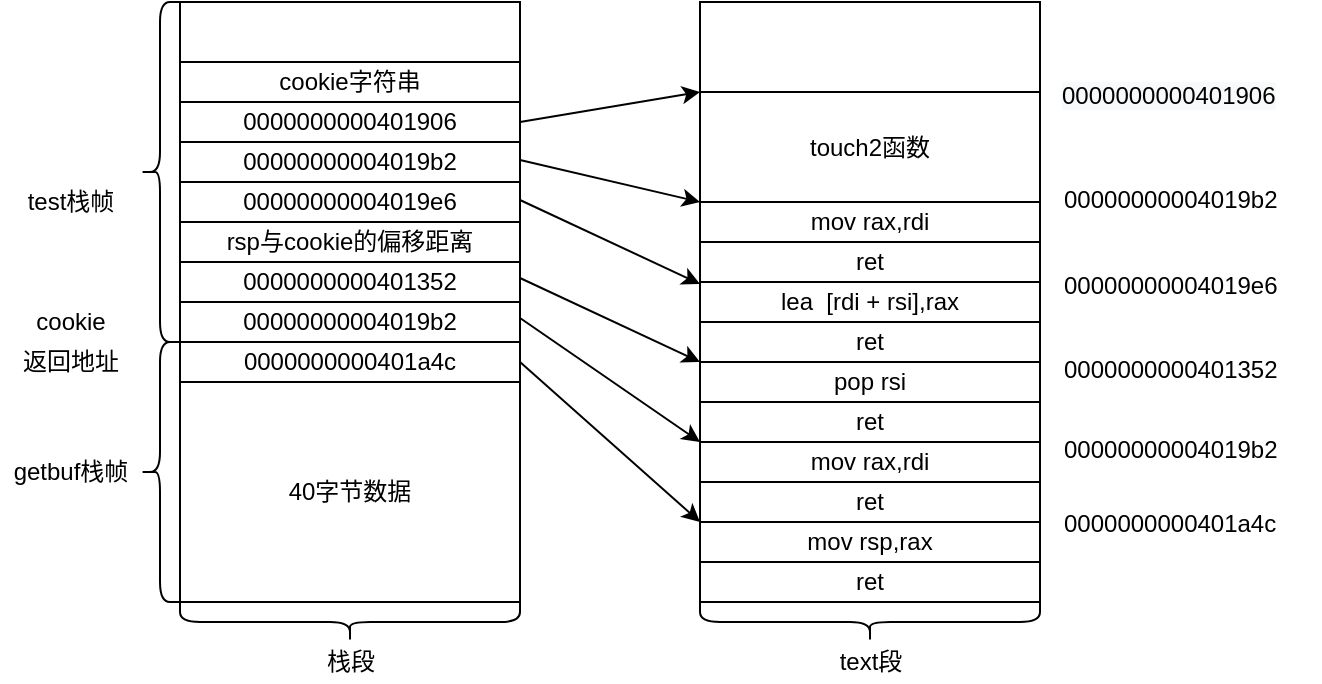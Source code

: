 <mxfile version="15.9.6" type="github">
  <diagram id="M975OOxp2nYAE57-lVFQ" name="第 1 页">
    <mxGraphModel dx="1138" dy="606" grid="1" gridSize="10" guides="1" tooltips="1" connect="1" arrows="1" fold="1" page="1" pageScale="1" pageWidth="827" pageHeight="1169" math="0" shadow="0">
      <root>
        <mxCell id="0" />
        <mxCell id="1" parent="0" />
        <mxCell id="OO_ZD5q1rNDD2_6Hrn7g-1" value="40字节数据" style="rounded=0;whiteSpace=wrap;html=1;" parent="1" vertex="1">
          <mxGeometry x="220" y="340" width="170" height="110" as="geometry" />
        </mxCell>
        <mxCell id="OO_ZD5q1rNDD2_6Hrn7g-2" value="" style="shape=curlyBracket;whiteSpace=wrap;html=1;rounded=1;" parent="1" vertex="1">
          <mxGeometry x="200" y="320" width="20" height="130" as="geometry" />
        </mxCell>
        <mxCell id="OO_ZD5q1rNDD2_6Hrn7g-3" value="getbuf栈帧" style="text;html=1;align=center;verticalAlign=middle;resizable=0;points=[];autosize=1;strokeColor=none;fillColor=none;" parent="1" vertex="1">
          <mxGeometry x="130" y="375" width="70" height="20" as="geometry" />
        </mxCell>
        <mxCell id="OO_ZD5q1rNDD2_6Hrn7g-4" value="" style="rounded=0;whiteSpace=wrap;html=1;" parent="1" vertex="1">
          <mxGeometry x="220" y="150" width="170" height="190" as="geometry" />
        </mxCell>
        <mxCell id="OO_ZD5q1rNDD2_6Hrn7g-5" value="" style="shape=curlyBracket;whiteSpace=wrap;html=1;rounded=1;" parent="1" vertex="1">
          <mxGeometry x="200" y="150" width="20" height="170" as="geometry" />
        </mxCell>
        <mxCell id="OO_ZD5q1rNDD2_6Hrn7g-6" value="test栈帧" style="text;html=1;align=center;verticalAlign=middle;resizable=0;points=[];autosize=1;strokeColor=none;fillColor=none;" parent="1" vertex="1">
          <mxGeometry x="135" y="240" width="60" height="20" as="geometry" />
        </mxCell>
        <mxCell id="OO_ZD5q1rNDD2_6Hrn7g-7" value="0000000000401a4c" style="rounded=0;whiteSpace=wrap;html=1;" parent="1" vertex="1">
          <mxGeometry x="220" y="320" width="170" height="20" as="geometry" />
        </mxCell>
        <mxCell id="OO_ZD5q1rNDD2_6Hrn7g-8" value="" style="shape=curlyBracket;whiteSpace=wrap;html=1;rounded=1;rotation=-90;" parent="1" vertex="1">
          <mxGeometry x="295" y="375" width="20" height="170" as="geometry" />
        </mxCell>
        <mxCell id="OO_ZD5q1rNDD2_6Hrn7g-9" value="栈段" style="text;html=1;align=center;verticalAlign=middle;resizable=0;points=[];autosize=1;strokeColor=none;fillColor=none;" parent="1" vertex="1">
          <mxGeometry x="285" y="470" width="40" height="20" as="geometry" />
        </mxCell>
        <mxCell id="OO_ZD5q1rNDD2_6Hrn7g-10" value="" style="rounded=0;whiteSpace=wrap;html=1;" parent="1" vertex="1">
          <mxGeometry x="480" y="150" width="170" height="300" as="geometry" />
        </mxCell>
        <mxCell id="OO_ZD5q1rNDD2_6Hrn7g-11" value="" style="shape=curlyBracket;whiteSpace=wrap;html=1;rounded=1;rotation=-90;" parent="1" vertex="1">
          <mxGeometry x="555" y="375" width="20" height="170" as="geometry" />
        </mxCell>
        <mxCell id="OO_ZD5q1rNDD2_6Hrn7g-12" value="text段" style="text;html=1;align=center;verticalAlign=middle;resizable=0;points=[];autosize=1;strokeColor=none;fillColor=none;" parent="1" vertex="1">
          <mxGeometry x="540" y="470" width="50" height="20" as="geometry" />
        </mxCell>
        <mxCell id="OO_ZD5q1rNDD2_6Hrn7g-13" value="mov rsp,rax" style="rounded=0;whiteSpace=wrap;html=1;" parent="1" vertex="1">
          <mxGeometry x="480" y="410" width="170" height="20" as="geometry" />
        </mxCell>
        <mxCell id="OO_ZD5q1rNDD2_6Hrn7g-14" value="&lt;span style=&quot;text-align: center&quot;&gt;0000000000401a4c&lt;/span&gt;" style="text;whiteSpace=wrap;html=1;" parent="1" vertex="1">
          <mxGeometry x="660" y="397" width="130" height="25" as="geometry" />
        </mxCell>
        <mxCell id="OO_ZD5q1rNDD2_6Hrn7g-15" value="rsp与cookie的偏移距离" style="rounded=0;whiteSpace=wrap;html=1;" parent="1" vertex="1">
          <mxGeometry x="220" y="260" width="170" height="20" as="geometry" />
        </mxCell>
        <mxCell id="OO_ZD5q1rNDD2_6Hrn7g-16" value="0000000000401352" style="text;whiteSpace=wrap;html=1;" parent="1" vertex="1">
          <mxGeometry x="660" y="320" width="130" height="30" as="geometry" />
        </mxCell>
        <mxCell id="OO_ZD5q1rNDD2_6Hrn7g-17" value="touch2函数" style="rounded=0;whiteSpace=wrap;html=1;" parent="1" vertex="1">
          <mxGeometry x="480" y="195" width="170" height="55" as="geometry" />
        </mxCell>
        <mxCell id="OO_ZD5q1rNDD2_6Hrn7g-18" value="" style="endArrow=classic;html=1;rounded=0;exitX=1;exitY=0.5;exitDx=0;exitDy=0;entryX=0;entryY=0;entryDx=0;entryDy=0;" parent="1" source="OO_ZD5q1rNDD2_6Hrn7g-7" target="OO_ZD5q1rNDD2_6Hrn7g-13" edge="1">
          <mxGeometry width="50" height="50" relative="1" as="geometry">
            <mxPoint x="420" y="337.5" as="sourcePoint" />
            <mxPoint x="480" y="405" as="targetPoint" />
          </mxGeometry>
        </mxCell>
        <mxCell id="OO_ZD5q1rNDD2_6Hrn7g-20" value="返回地址" style="text;html=1;align=center;verticalAlign=middle;resizable=0;points=[];autosize=1;strokeColor=none;fillColor=none;" parent="1" vertex="1">
          <mxGeometry x="135" y="320" width="60" height="20" as="geometry" />
        </mxCell>
        <mxCell id="OO_ZD5q1rNDD2_6Hrn7g-21" value="ret" style="rounded=0;whiteSpace=wrap;html=1;" parent="1" vertex="1">
          <mxGeometry x="480" y="430" width="170" height="20" as="geometry" />
        </mxCell>
        <mxCell id="OO_ZD5q1rNDD2_6Hrn7g-22" value="&lt;span style=&quot;text-align: left&quot;&gt;00000000004019b2&lt;/span&gt;" style="rounded=0;whiteSpace=wrap;html=1;" parent="1" vertex="1">
          <mxGeometry x="220" y="300" width="170" height="20" as="geometry" />
        </mxCell>
        <mxCell id="OO_ZD5q1rNDD2_6Hrn7g-23" value="cookie" style="text;html=1;align=center;verticalAlign=middle;resizable=0;points=[];autosize=1;strokeColor=none;fillColor=none;" parent="1" vertex="1">
          <mxGeometry x="140" y="300" width="50" height="20" as="geometry" />
        </mxCell>
        <mxCell id="OO_ZD5q1rNDD2_6Hrn7g-24" value="lea &amp;nbsp;[rdi + rsi],rax" style="rounded=0;whiteSpace=wrap;html=1;" parent="1" vertex="1">
          <mxGeometry x="480" y="290" width="170" height="20" as="geometry" />
        </mxCell>
        <mxCell id="OO_ZD5q1rNDD2_6Hrn7g-25" value="ret" style="rounded=0;whiteSpace=wrap;html=1;" parent="1" vertex="1">
          <mxGeometry x="480" y="310" width="170" height="20" as="geometry" />
        </mxCell>
        <mxCell id="OO_ZD5q1rNDD2_6Hrn7g-26" value="00000000004019e6" style="text;whiteSpace=wrap;html=1;" parent="1" vertex="1">
          <mxGeometry x="660" y="278" width="130" height="30" as="geometry" />
        </mxCell>
        <mxCell id="OO_ZD5q1rNDD2_6Hrn7g-27" value="pop rsi" style="rounded=0;whiteSpace=wrap;html=1;" parent="1" vertex="1">
          <mxGeometry x="480" y="330" width="170" height="20" as="geometry" />
        </mxCell>
        <mxCell id="OO_ZD5q1rNDD2_6Hrn7g-28" value="ret" style="rounded=0;whiteSpace=wrap;html=1;" parent="1" vertex="1">
          <mxGeometry x="480" y="350" width="170" height="20" as="geometry" />
        </mxCell>
        <mxCell id="OO_ZD5q1rNDD2_6Hrn7g-31" value="mov rax,rdi" style="rounded=0;whiteSpace=wrap;html=1;" parent="1" vertex="1">
          <mxGeometry x="480" y="370" width="170" height="20" as="geometry" />
        </mxCell>
        <mxCell id="OO_ZD5q1rNDD2_6Hrn7g-32" value="ret" style="rounded=0;whiteSpace=wrap;html=1;" parent="1" vertex="1">
          <mxGeometry x="480" y="390" width="170" height="20" as="geometry" />
        </mxCell>
        <mxCell id="OO_ZD5q1rNDD2_6Hrn7g-33" value="00000000004019b2" style="text;whiteSpace=wrap;html=1;" parent="1" vertex="1">
          <mxGeometry x="660" y="360" width="130" height="30" as="geometry" />
        </mxCell>
        <mxCell id="OO_ZD5q1rNDD2_6Hrn7g-34" value="mov rax,rdi" style="rounded=0;whiteSpace=wrap;html=1;" parent="1" vertex="1">
          <mxGeometry x="480" y="250" width="170" height="20" as="geometry" />
        </mxCell>
        <mxCell id="OO_ZD5q1rNDD2_6Hrn7g-35" value="ret" style="rounded=0;whiteSpace=wrap;html=1;" parent="1" vertex="1">
          <mxGeometry x="480" y="270" width="170" height="20" as="geometry" />
        </mxCell>
        <mxCell id="OO_ZD5q1rNDD2_6Hrn7g-36" value="00000000004019b2" style="text;whiteSpace=wrap;html=1;" parent="1" vertex="1">
          <mxGeometry x="660" y="235" width="130" height="30" as="geometry" />
        </mxCell>
        <mxCell id="OO_ZD5q1rNDD2_6Hrn7g-37" value="00000000004019e6" style="rounded=0;whiteSpace=wrap;html=1;" parent="1" vertex="1">
          <mxGeometry x="220" y="240" width="170" height="20" as="geometry" />
        </mxCell>
        <mxCell id="OO_ZD5q1rNDD2_6Hrn7g-43" value="&lt;span style=&quot;text-align: left&quot;&gt;0000000000401352&lt;/span&gt;" style="rounded=0;whiteSpace=wrap;html=1;" parent="1" vertex="1">
          <mxGeometry x="220" y="280" width="170" height="20" as="geometry" />
        </mxCell>
        <mxCell id="OO_ZD5q1rNDD2_6Hrn7g-44" value="&lt;span style=&quot;text-align: left&quot;&gt;00000000004019b2&lt;/span&gt;" style="rounded=0;whiteSpace=wrap;html=1;" parent="1" vertex="1">
          <mxGeometry x="220" y="220" width="170" height="20" as="geometry" />
        </mxCell>
        <mxCell id="OO_ZD5q1rNDD2_6Hrn7g-47" value="&lt;span style=&quot;text-align: left&quot;&gt;0000000000401906&lt;/span&gt;" style="rounded=0;whiteSpace=wrap;html=1;" parent="1" vertex="1">
          <mxGeometry x="220" y="200" width="170" height="20" as="geometry" />
        </mxCell>
        <mxCell id="OO_ZD5q1rNDD2_6Hrn7g-49" value="&lt;span style=&quot;color: rgb(0, 0, 0); font-family: helvetica; font-size: 12px; font-style: normal; font-weight: normal; letter-spacing: normal; text-align: left; text-indent: 0px; text-transform: none; word-spacing: 0px; background-color: rgb(248, 249, 250); text-decoration: none; display: inline; float: none;&quot;&gt;0000000000401906&lt;/span&gt;" style="text;whiteSpace=wrap;html=1;" parent="1" vertex="1">
          <mxGeometry x="659" y="183" width="130" height="30" as="geometry" />
        </mxCell>
        <mxCell id="OO_ZD5q1rNDD2_6Hrn7g-50" value="&lt;span style=&quot;text-align: left&quot;&gt;cookie字符串&lt;/span&gt;" style="rounded=0;whiteSpace=wrap;html=1;" parent="1" vertex="1">
          <mxGeometry x="220" y="180" width="170" height="20" as="geometry" />
        </mxCell>
        <mxCell id="rUjzg1HvE8T5zzHp_YMR-2" value="" style="endArrow=classic;html=1;rounded=0;exitX=1;exitY=0.5;exitDx=0;exitDy=0;entryX=0;entryY=0;entryDx=0;entryDy=0;" edge="1" parent="1" target="OO_ZD5q1rNDD2_6Hrn7g-31">
          <mxGeometry width="50" height="50" relative="1" as="geometry">
            <mxPoint x="390" y="308" as="sourcePoint" />
            <mxPoint x="480" y="388" as="targetPoint" />
          </mxGeometry>
        </mxCell>
        <mxCell id="rUjzg1HvE8T5zzHp_YMR-4" value="" style="endArrow=classic;html=1;rounded=0;exitX=1;exitY=0.5;exitDx=0;exitDy=0;entryX=0;entryY=0;entryDx=0;entryDy=0;" edge="1" parent="1" target="OO_ZD5q1rNDD2_6Hrn7g-27">
          <mxGeometry width="50" height="50" relative="1" as="geometry">
            <mxPoint x="390" y="288" as="sourcePoint" />
            <mxPoint x="480" y="350" as="targetPoint" />
          </mxGeometry>
        </mxCell>
        <mxCell id="rUjzg1HvE8T5zzHp_YMR-5" value="" style="endArrow=classic;html=1;rounded=0;exitX=1;exitY=0.5;exitDx=0;exitDy=0;entryX=0;entryY=0;entryDx=0;entryDy=0;" edge="1" parent="1">
          <mxGeometry width="50" height="50" relative="1" as="geometry">
            <mxPoint x="390" y="249" as="sourcePoint" />
            <mxPoint x="480" y="291" as="targetPoint" />
          </mxGeometry>
        </mxCell>
        <mxCell id="rUjzg1HvE8T5zzHp_YMR-6" value="" style="endArrow=classic;html=1;rounded=0;exitX=1;exitY=0.5;exitDx=0;exitDy=0;entryX=0;entryY=0;entryDx=0;entryDy=0;" edge="1" parent="1" target="OO_ZD5q1rNDD2_6Hrn7g-34">
          <mxGeometry width="50" height="50" relative="1" as="geometry">
            <mxPoint x="390" y="229" as="sourcePoint" />
            <mxPoint x="480" y="271" as="targetPoint" />
          </mxGeometry>
        </mxCell>
        <mxCell id="rUjzg1HvE8T5zzHp_YMR-7" value="" style="endArrow=classic;html=1;rounded=0;exitX=1;exitY=0.5;exitDx=0;exitDy=0;entryX=0;entryY=0;entryDx=0;entryDy=0;" edge="1" parent="1" target="OO_ZD5q1rNDD2_6Hrn7g-17">
          <mxGeometry width="50" height="50" relative="1" as="geometry">
            <mxPoint x="390" y="210" as="sourcePoint" />
            <mxPoint x="480" y="231" as="targetPoint" />
          </mxGeometry>
        </mxCell>
      </root>
    </mxGraphModel>
  </diagram>
</mxfile>
